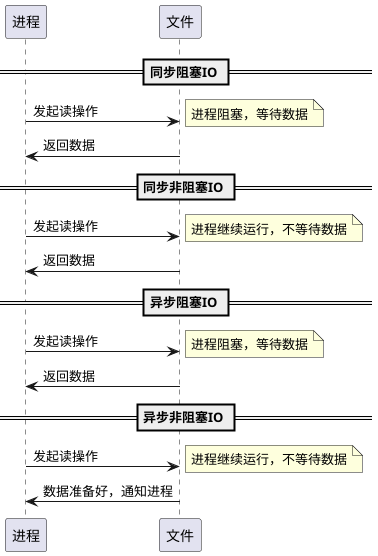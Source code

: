 @startuml
participant 进程 as P
participant 文件 as F

== 同步阻塞IO ==
P -> F: 发起读操作
note right: 进程阻塞，等待数据
F -> P: 返回数据

== 同步非阻塞IO ==
P -> F: 发起读操作
note right: 进程继续运行，不等待数据
F -> P: 返回数据

== 异步阻塞IO ==
P -> F: 发起读操作
note right: 进程阻塞，等待数据
F -> P: 返回数据

== 异步非阻塞IO ==
P -> F: 发起读操作
note right: 进程继续运行，不等待数据
F -> P: 数据准备好，通知进程
@enduml
